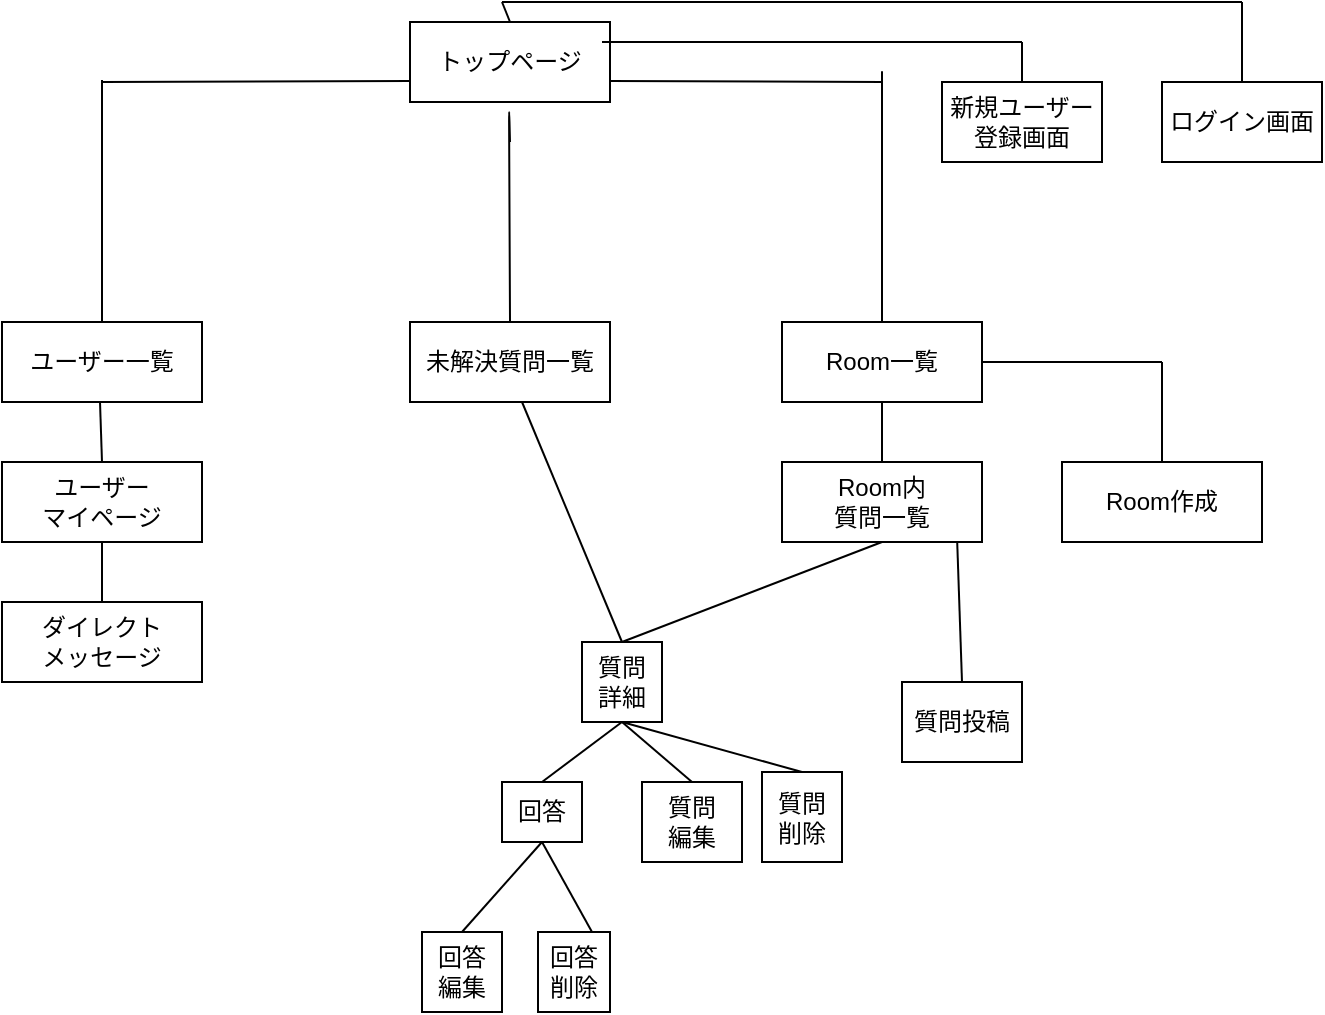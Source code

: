 <mxfile>
    <diagram id="w4I2mxaAAMZCKdUhBc0P" name="ページ1">
        <mxGraphModel dx="832" dy="563" grid="1" gridSize="10" guides="1" tooltips="1" connect="1" arrows="1" fold="1" page="1" pageScale="1" pageWidth="827" pageHeight="1169" math="0" shadow="0">
            <root>
                <mxCell id="0"/>
                <mxCell id="1" parent="0"/>
                <mxCell id="2" value="トップページ" style="whiteSpace=wrap;html=1;align=center;" parent="1" vertex="1">
                    <mxGeometry x="314" y="80" width="100" height="40" as="geometry"/>
                </mxCell>
                <mxCell id="3" value="Room一覧" style="whiteSpace=wrap;html=1;align=center;" parent="1" vertex="1">
                    <mxGeometry x="500" y="230" width="100" height="40" as="geometry"/>
                </mxCell>
                <mxCell id="4" value="未解決質問一覧" style="whiteSpace=wrap;html=1;align=center;" parent="1" vertex="1">
                    <mxGeometry x="314" y="230" width="100" height="40" as="geometry"/>
                </mxCell>
                <mxCell id="5" value="Room作成" style="whiteSpace=wrap;html=1;align=center;" parent="1" vertex="1">
                    <mxGeometry x="640" y="300" width="100" height="40" as="geometry"/>
                </mxCell>
                <mxCell id="6" value="Room内&lt;br&gt;質問一覧" style="whiteSpace=wrap;html=1;align=center;" parent="1" vertex="1">
                    <mxGeometry x="500" y="300" width="100" height="40" as="geometry"/>
                </mxCell>
                <mxCell id="7" value="質問投稿" style="whiteSpace=wrap;html=1;align=center;" parent="1" vertex="1">
                    <mxGeometry x="560" y="410" width="60" height="40" as="geometry"/>
                </mxCell>
                <mxCell id="8" value="ユーザー&lt;br&gt;マイページ" style="whiteSpace=wrap;html=1;align=center;" parent="1" vertex="1">
                    <mxGeometry x="110" y="300" width="100" height="40" as="geometry"/>
                </mxCell>
                <mxCell id="11" value="ダイレクト&lt;br&gt;メッセージ" style="whiteSpace=wrap;html=1;align=center;" parent="1" vertex="1">
                    <mxGeometry x="110" y="370" width="100" height="40" as="geometry"/>
                </mxCell>
                <mxCell id="12" value="回答" style="whiteSpace=wrap;html=1;align=center;" parent="1" vertex="1">
                    <mxGeometry x="360" y="460" width="40" height="30" as="geometry"/>
                </mxCell>
                <mxCell id="13" value="" style="endArrow=none;html=1;entryX=0.5;entryY=0;entryDx=0;entryDy=0;" parent="1" target="8" edge="1">
                    <mxGeometry width="50" height="50" relative="1" as="geometry">
                        <mxPoint x="159" y="270" as="sourcePoint"/>
                        <mxPoint x="159" y="290.5" as="targetPoint"/>
                    </mxGeometry>
                </mxCell>
                <mxCell id="14" value="" style="endArrow=none;html=1;" parent="1" edge="1">
                    <mxGeometry width="50" height="50" relative="1" as="geometry">
                        <mxPoint x="160" y="110" as="sourcePoint"/>
                        <mxPoint x="314" y="109.5" as="targetPoint"/>
                    </mxGeometry>
                </mxCell>
                <mxCell id="18" value="" style="endArrow=none;html=1;entryX=0.5;entryY=0;entryDx=0;entryDy=0;" parent="1" target="20" edge="1">
                    <mxGeometry width="50" height="50" relative="1" as="geometry">
                        <mxPoint x="160" y="109" as="sourcePoint"/>
                        <mxPoint x="160" y="150" as="targetPoint"/>
                    </mxGeometry>
                </mxCell>
                <mxCell id="20" value="ユーザー一覧" style="whiteSpace=wrap;html=1;align=center;" parent="1" vertex="1">
                    <mxGeometry x="110" y="230" width="100" height="40" as="geometry"/>
                </mxCell>
                <mxCell id="21" value="" style="endArrow=none;html=1;" parent="1" edge="1">
                    <mxGeometry width="50" height="50" relative="1" as="geometry">
                        <mxPoint x="160" y="370" as="sourcePoint"/>
                        <mxPoint x="160" y="340" as="targetPoint"/>
                    </mxGeometry>
                </mxCell>
                <mxCell id="25" value="" style="endArrow=none;html=1;" parent="1" edge="1">
                    <mxGeometry width="50" height="50" relative="1" as="geometry">
                        <mxPoint x="414" y="109.5" as="sourcePoint"/>
                        <mxPoint x="550" y="110" as="targetPoint"/>
                    </mxGeometry>
                </mxCell>
                <mxCell id="26" value="" style="endArrow=none;html=1;entryX=0.5;entryY=0;entryDx=0;entryDy=0;" parent="1" edge="1" target="3">
                    <mxGeometry width="50" height="50" relative="1" as="geometry">
                        <mxPoint x="550" y="150" as="sourcePoint"/>
                        <mxPoint x="550" y="220" as="targetPoint"/>
                        <Array as="points">
                            <mxPoint x="550" y="100"/>
                        </Array>
                    </mxGeometry>
                </mxCell>
                <mxCell id="28" value="" style="endArrow=none;html=1;" parent="1" edge="1">
                    <mxGeometry width="50" height="50" relative="1" as="geometry">
                        <mxPoint x="600" y="250" as="sourcePoint"/>
                        <mxPoint x="690" y="250" as="targetPoint"/>
                    </mxGeometry>
                </mxCell>
                <mxCell id="29" value="" style="endArrow=none;html=1;entryX=0.5;entryY=0;entryDx=0;entryDy=0;" parent="1" target="5" edge="1">
                    <mxGeometry width="50" height="50" relative="1" as="geometry">
                        <mxPoint x="690" y="250" as="sourcePoint"/>
                        <mxPoint x="730" y="220" as="targetPoint"/>
                    </mxGeometry>
                </mxCell>
                <mxCell id="30" value="" style="endArrow=none;html=1;exitX=0.5;exitY=0;exitDx=0;exitDy=0;" parent="1" source="6" edge="1">
                    <mxGeometry width="50" height="50" relative="1" as="geometry">
                        <mxPoint x="500" y="320" as="sourcePoint"/>
                        <mxPoint x="550" y="270" as="targetPoint"/>
                    </mxGeometry>
                </mxCell>
                <mxCell id="31" value="" style="endArrow=none;html=1;exitX=0.5;exitY=0;exitDx=0;exitDy=0;entryX=0.876;entryY=1;entryDx=0;entryDy=0;entryPerimeter=0;" parent="1" source="7" edge="1" target="6">
                    <mxGeometry width="50" height="50" relative="1" as="geometry">
                        <mxPoint x="460" y="390" as="sourcePoint"/>
                        <mxPoint x="510" y="340" as="targetPoint"/>
                    </mxGeometry>
                </mxCell>
                <mxCell id="32" value="質問&lt;br&gt;詳細" style="whiteSpace=wrap;html=1;align=center;" parent="1" vertex="1">
                    <mxGeometry x="400" y="390" width="40" height="40" as="geometry"/>
                </mxCell>
                <mxCell id="33" value="" style="endArrow=none;html=1;exitX=0.5;exitY=0;exitDx=0;exitDy=0;" parent="1" source="32" edge="1">
                    <mxGeometry width="50" height="50" relative="1" as="geometry">
                        <mxPoint x="520" y="370" as="sourcePoint"/>
                        <mxPoint x="550" y="340" as="targetPoint"/>
                    </mxGeometry>
                </mxCell>
                <mxCell id="34" value="質問&lt;br&gt;編集" style="whiteSpace=wrap;html=1;align=center;" parent="1" vertex="1">
                    <mxGeometry x="430" y="460" width="50" height="40" as="geometry"/>
                </mxCell>
                <mxCell id="40" value="質問&lt;br&gt;削除" style="whiteSpace=wrap;html=1;align=center;" parent="1" vertex="1">
                    <mxGeometry x="490" y="455" width="40" height="45" as="geometry"/>
                </mxCell>
                <mxCell id="42" value="回答&lt;br&gt;編集" style="whiteSpace=wrap;html=1;align=center;" parent="1" vertex="1">
                    <mxGeometry x="320" y="535" width="40" height="40" as="geometry"/>
                </mxCell>
                <mxCell id="43" value="回答&lt;br&gt;削除" style="whiteSpace=wrap;html=1;align=center;" parent="1" vertex="1">
                    <mxGeometry x="378" y="535" width="36" height="40" as="geometry"/>
                </mxCell>
                <mxCell id="48" value="" style="endArrow=none;html=1;exitX=0.5;exitY=0;exitDx=0;exitDy=0;entryX=0.5;entryY=1;entryDx=0;entryDy=0;" parent="1" edge="1" target="32" source="12">
                    <mxGeometry width="50" height="50" relative="1" as="geometry">
                        <mxPoint x="549.5" y="460" as="sourcePoint"/>
                        <mxPoint x="549.5" y="420" as="targetPoint"/>
                    </mxGeometry>
                </mxCell>
                <mxCell id="49" value="" style="endArrow=none;html=1;exitX=0.5;exitY=0;exitDx=0;exitDy=0;" parent="1" edge="1" source="4">
                    <mxGeometry width="50" height="50" relative="1" as="geometry">
                        <mxPoint x="363.5" y="160" as="sourcePoint"/>
                        <mxPoint x="364" y="140" as="targetPoint"/>
                        <Array as="points">
                            <mxPoint x="363.5" y="120"/>
                        </Array>
                    </mxGeometry>
                </mxCell>
                <mxCell id="51" value="" style="endArrow=none;html=1;exitX=0.75;exitY=0;exitDx=0;exitDy=0;" edge="1" parent="1" source="43">
                    <mxGeometry width="50" height="50" relative="1" as="geometry">
                        <mxPoint x="510" y="530" as="sourcePoint"/>
                        <mxPoint x="380" y="490" as="targetPoint"/>
                    </mxGeometry>
                </mxCell>
                <mxCell id="52" value="" style="endArrow=none;html=1;exitX=0.5;exitY=0;exitDx=0;exitDy=0;" edge="1" parent="1" source="34">
                    <mxGeometry width="50" height="50" relative="1" as="geometry">
                        <mxPoint x="560" y="480" as="sourcePoint"/>
                        <mxPoint x="420" y="430" as="targetPoint"/>
                    </mxGeometry>
                </mxCell>
                <mxCell id="53" value="" style="endArrow=none;html=1;exitX=0.5;exitY=0;exitDx=0;exitDy=0;" edge="1" parent="1" source="40">
                    <mxGeometry width="50" height="50" relative="1" as="geometry">
                        <mxPoint x="680" y="510" as="sourcePoint"/>
                        <mxPoint x="420" y="430" as="targetPoint"/>
                    </mxGeometry>
                </mxCell>
                <mxCell id="55" value="" style="endArrow=none;html=1;exitX=0.5;exitY=0;exitDx=0;exitDy=0;" edge="1" parent="1" source="32">
                    <mxGeometry width="50" height="50" relative="1" as="geometry">
                        <mxPoint x="320" y="320" as="sourcePoint"/>
                        <mxPoint x="370" y="270" as="targetPoint"/>
                    </mxGeometry>
                </mxCell>
                <mxCell id="56" value="" style="endArrow=none;html=1;exitX=0.5;exitY=0;exitDx=0;exitDy=0;entryX=0.5;entryY=1;entryDx=0;entryDy=0;" edge="1" parent="1" source="42" target="12">
                    <mxGeometry width="50" height="50" relative="1" as="geometry">
                        <mxPoint x="340" y="530" as="sourcePoint"/>
                        <mxPoint x="370" y="500" as="targetPoint"/>
                    </mxGeometry>
                </mxCell>
                <mxCell id="57" value="新規ユーザー登録画面" style="whiteSpace=wrap;html=1;align=center;" vertex="1" parent="1">
                    <mxGeometry x="580" y="110" width="80" height="40" as="geometry"/>
                </mxCell>
                <mxCell id="58" value="ログイン画面" style="whiteSpace=wrap;html=1;align=center;" vertex="1" parent="1">
                    <mxGeometry x="690" y="110" width="80" height="40" as="geometry"/>
                </mxCell>
                <mxCell id="59" value="" style="endArrow=none;html=1;" edge="1" parent="1">
                    <mxGeometry width="50" height="50" relative="1" as="geometry">
                        <mxPoint x="620" y="110" as="sourcePoint"/>
                        <mxPoint x="620" y="90" as="targetPoint"/>
                    </mxGeometry>
                </mxCell>
                <mxCell id="60" value="" style="endArrow=none;html=1;entryX=0.96;entryY=0.25;entryDx=0;entryDy=0;entryPerimeter=0;" edge="1" parent="1" target="2">
                    <mxGeometry width="50" height="50" relative="1" as="geometry">
                        <mxPoint x="620" y="90" as="sourcePoint"/>
                        <mxPoint x="670" y="40" as="targetPoint"/>
                    </mxGeometry>
                </mxCell>
                <mxCell id="61" value="" style="endArrow=none;html=1;" edge="1" parent="1">
                    <mxGeometry width="50" height="50" relative="1" as="geometry">
                        <mxPoint x="730" y="110" as="sourcePoint"/>
                        <mxPoint x="730" y="70" as="targetPoint"/>
                    </mxGeometry>
                </mxCell>
                <mxCell id="62" value="" style="endArrow=none;html=1;" edge="1" parent="1">
                    <mxGeometry width="50" height="50" relative="1" as="geometry">
                        <mxPoint x="730" y="70" as="sourcePoint"/>
                        <mxPoint x="360" y="70" as="targetPoint"/>
                    </mxGeometry>
                </mxCell>
                <mxCell id="63" value="" style="endArrow=none;html=1;" edge="1" parent="1">
                    <mxGeometry width="50" height="50" relative="1" as="geometry">
                        <mxPoint x="360" y="70" as="sourcePoint"/>
                        <mxPoint x="364" y="80" as="targetPoint"/>
                    </mxGeometry>
                </mxCell>
            </root>
        </mxGraphModel>
    </diagram>
</mxfile>